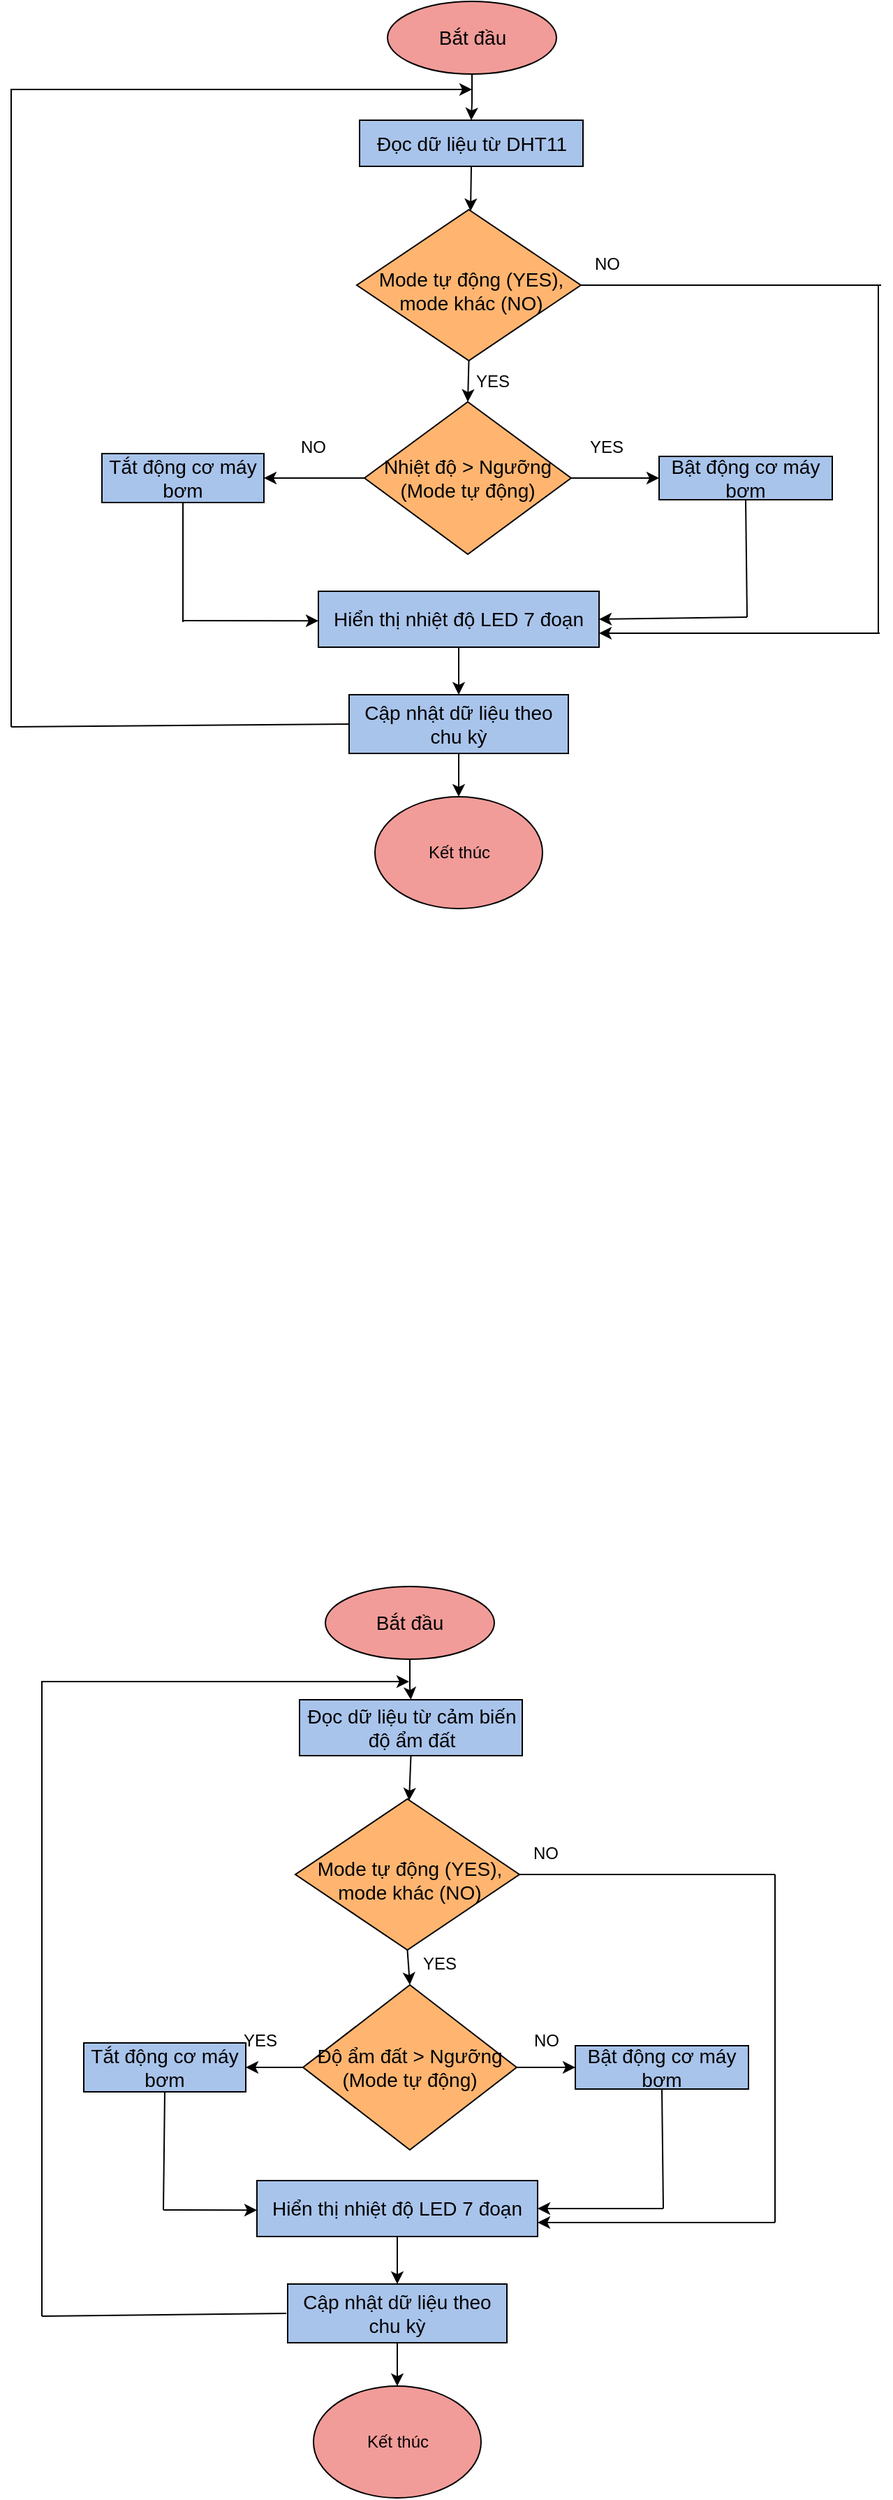 <mxfile version="27.1.4">
  <diagram name="Trang-1" id="5U8Jg2AZ-8OrHcoRhYao">
    <mxGraphModel dx="2395" dy="1775" grid="0" gridSize="10" guides="1" tooltips="0" connect="1" arrows="1" fold="1" page="0" pageScale="1" pageWidth="827" pageHeight="1169" background="#ffffff" math="0" shadow="0">
      <root>
        <mxCell id="0" />
        <mxCell id="1" parent="0" />
        <mxCell id="SmW59yRWnVzDFHSHtZQX-1" style="edgeStyle=orthogonalEdgeStyle;rounded=0;orthogonalLoop=1;jettySize=auto;html=1;entryX=0.5;entryY=0;entryDx=0;entryDy=0;" parent="1" source="SmW59yRWnVzDFHSHtZQX-2" target="SmW59yRWnVzDFHSHtZQX-4" edge="1">
          <mxGeometry relative="1" as="geometry" />
        </mxCell>
        <mxCell id="SmW59yRWnVzDFHSHtZQX-2" value="&lt;font style=&quot;font-size: 14px;&quot;&gt;Bắt đầu&lt;/font&gt;" style="ellipse;whiteSpace=wrap;html=1;fillColor=#F19C99;" parent="1" vertex="1">
          <mxGeometry x="14.5" y="-442" width="121" height="52" as="geometry" />
        </mxCell>
        <mxCell id="SmW59yRWnVzDFHSHtZQX-4" value="&lt;font style=&quot;font-size: 14px;&quot;&gt;Đọc dữ liệu từ DHT11&lt;/font&gt;" style="rounded=0;whiteSpace=wrap;html=1;fillColor=#A9C4EB;" parent="1" vertex="1">
          <mxGeometry x="-5.5" y="-357" width="160" height="33" as="geometry" />
        </mxCell>
        <mxCell id="SmW59yRWnVzDFHSHtZQX-6" style="edgeStyle=orthogonalEdgeStyle;rounded=0;orthogonalLoop=1;jettySize=auto;html=1;entryX=0;entryY=0.5;entryDx=0;entryDy=0;" parent="1" source="SmW59yRWnVzDFHSHtZQX-8" target="SmW59yRWnVzDFHSHtZQX-10" edge="1">
          <mxGeometry relative="1" as="geometry" />
        </mxCell>
        <mxCell id="SmW59yRWnVzDFHSHtZQX-7" style="edgeStyle=orthogonalEdgeStyle;rounded=0;orthogonalLoop=1;jettySize=auto;html=1;entryX=1;entryY=0.5;entryDx=0;entryDy=0;" parent="1" source="SmW59yRWnVzDFHSHtZQX-8" target="SmW59yRWnVzDFHSHtZQX-9" edge="1">
          <mxGeometry relative="1" as="geometry" />
        </mxCell>
        <mxCell id="SmW59yRWnVzDFHSHtZQX-8" value="&lt;font style=&quot;font-size: 14px;&quot;&gt;Nhiệt độ &amp;gt; Ngưỡng&lt;br&gt;(Mode tự động)&lt;/font&gt;" style="rhombus;whiteSpace=wrap;html=1;fillColor=#FFB570;" parent="1" vertex="1">
          <mxGeometry x="-2" y="-155.5" width="148" height="109" as="geometry" />
        </mxCell>
        <mxCell id="SmW59yRWnVzDFHSHtZQX-9" value="&lt;font style=&quot;font-size: 14px;&quot;&gt;Tắt động cơ máy bơm&lt;/font&gt;" style="rounded=0;whiteSpace=wrap;html=1;fillColor=#A9C4EB;" parent="1" vertex="1">
          <mxGeometry x="-190" y="-118.5" width="116" height="35" as="geometry" />
        </mxCell>
        <mxCell id="SmW59yRWnVzDFHSHtZQX-10" value="&lt;font style=&quot;font-size: 14px;&quot;&gt;Bật động cơ máy bơm&lt;/font&gt;" style="rounded=0;whiteSpace=wrap;html=1;fillColor=#A9C4EB;" parent="1" vertex="1">
          <mxGeometry x="209" y="-116.5" width="124" height="31" as="geometry" />
        </mxCell>
        <mxCell id="SmW59yRWnVzDFHSHtZQX-11" style="edgeStyle=orthogonalEdgeStyle;rounded=0;orthogonalLoop=1;jettySize=auto;html=1;entryX=0.5;entryY=0;entryDx=0;entryDy=0;" parent="1" source="SmW59yRWnVzDFHSHtZQX-12" edge="1" target="SmW59yRWnVzDFHSHtZQX-14">
          <mxGeometry relative="1" as="geometry">
            <mxPoint x="72" y="96" as="targetPoint" />
          </mxGeometry>
        </mxCell>
        <mxCell id="SmW59yRWnVzDFHSHtZQX-12" value="&lt;font style=&quot;font-size: 14px;&quot;&gt;Hiển thị nhiệt độ LED 7 đoạn&lt;/font&gt;" style="rounded=0;whiteSpace=wrap;html=1;fillColor=#A9C4EB;" parent="1" vertex="1">
          <mxGeometry x="-35" y="-20" width="201" height="40" as="geometry" />
        </mxCell>
        <mxCell id="x3iOhuk6HvWxXrTdf-zR-2" style="edgeStyle=orthogonalEdgeStyle;rounded=0;orthogonalLoop=1;jettySize=auto;html=1;entryX=0.5;entryY=0;entryDx=0;entryDy=0;" parent="1" source="SmW59yRWnVzDFHSHtZQX-14" target="x3iOhuk6HvWxXrTdf-zR-1" edge="1">
          <mxGeometry relative="1" as="geometry" />
        </mxCell>
        <mxCell id="SmW59yRWnVzDFHSHtZQX-14" value="&lt;font style=&quot;font-size: 14px;&quot;&gt;Cập nhật dữ liệu theo chu kỳ&lt;/font&gt;" style="rounded=0;whiteSpace=wrap;html=1;fillColor=#A9C4EB;" parent="1" vertex="1">
          <mxGeometry x="-13" y="54" width="157" height="42" as="geometry" />
        </mxCell>
        <mxCell id="SmW59yRWnVzDFHSHtZQX-16" value="YES" style="text;html=1;align=center;verticalAlign=middle;resizable=0;points=[];autosize=1;strokeColor=none;fillColor=none;" parent="1" vertex="1">
          <mxGeometry x="146" y="-138" width="50" height="30" as="geometry" />
        </mxCell>
        <mxCell id="SmW59yRWnVzDFHSHtZQX-17" value="NO" style="text;html=1;align=center;verticalAlign=middle;resizable=0;points=[];autosize=1;strokeColor=none;fillColor=none;" parent="1" vertex="1">
          <mxGeometry x="-59" y="-138" width="40" height="30" as="geometry" />
        </mxCell>
        <mxCell id="SmW59yRWnVzDFHSHtZQX-22" value="" style="endArrow=classic;html=1;rounded=0;" parent="1" edge="1">
          <mxGeometry width="50" height="50" relative="1" as="geometry">
            <mxPoint x="-255" y="77" as="sourcePoint" />
            <mxPoint x="75" y="-379" as="targetPoint" />
            <Array as="points">
              <mxPoint x="-255" y="-379" />
            </Array>
          </mxGeometry>
        </mxCell>
        <mxCell id="x3iOhuk6HvWxXrTdf-zR-1" value="Kết thúc" style="ellipse;whiteSpace=wrap;html=1;fillColor=#F19C99;" parent="1" vertex="1">
          <mxGeometry x="5.5" y="127" width="120" height="80" as="geometry" />
        </mxCell>
        <mxCell id="mjmY6bEHetST5MJZecUE-1" value="" style="endArrow=none;html=1;rounded=0;entryX=0.5;entryY=1;entryDx=0;entryDy=0;" parent="1" target="SmW59yRWnVzDFHSHtZQX-9" edge="1">
          <mxGeometry width="50" height="50" relative="1" as="geometry">
            <mxPoint x="-132" y="2" as="sourcePoint" />
            <mxPoint x="-124" y="-28" as="targetPoint" />
          </mxGeometry>
        </mxCell>
        <mxCell id="mjmY6bEHetST5MJZecUE-2" value="" style="endArrow=none;html=1;rounded=0;entryX=0.5;entryY=1;entryDx=0;entryDy=0;" parent="1" edge="1" target="SmW59yRWnVzDFHSHtZQX-10">
          <mxGeometry width="50" height="50" relative="1" as="geometry">
            <mxPoint x="272" y="-1.5" as="sourcePoint" />
            <mxPoint x="278" y="-60" as="targetPoint" />
          </mxGeometry>
        </mxCell>
        <mxCell id="mjmY6bEHetST5MJZecUE-3" value="" style="endArrow=classic;html=1;rounded=0;entryX=0;entryY=0.529;entryDx=0;entryDy=0;entryPerimeter=0;" parent="1" target="SmW59yRWnVzDFHSHtZQX-12" edge="1">
          <mxGeometry width="50" height="50" relative="1" as="geometry">
            <mxPoint x="-132" y="1" as="sourcePoint" />
            <mxPoint x="-34" y="4.5" as="targetPoint" />
          </mxGeometry>
        </mxCell>
        <mxCell id="mjmY6bEHetST5MJZecUE-4" value="" style="endArrow=classic;html=1;rounded=0;entryX=1;entryY=0.5;entryDx=0;entryDy=0;" parent="1" target="SmW59yRWnVzDFHSHtZQX-12" edge="1">
          <mxGeometry width="50" height="50" relative="1" as="geometry">
            <mxPoint x="272" y="-1.5" as="sourcePoint" />
            <mxPoint x="203" y="-0.5" as="targetPoint" />
          </mxGeometry>
        </mxCell>
        <mxCell id="mjmY6bEHetST5MJZecUE-8" value="" style="endArrow=none;html=1;rounded=0;entryX=1;entryY=0.5;entryDx=0;entryDy=0;" parent="1" edge="1">
          <mxGeometry width="50" height="50" relative="1" as="geometry">
            <mxPoint x="368" y="-239" as="sourcePoint" />
            <mxPoint x="153" y="-239" as="targetPoint" />
          </mxGeometry>
        </mxCell>
        <mxCell id="mjmY6bEHetST5MJZecUE-10" value="" style="endArrow=classic;html=1;rounded=0;" parent="1" edge="1">
          <mxGeometry width="50" height="50" relative="1" as="geometry">
            <mxPoint x="367" y="10" as="sourcePoint" />
            <mxPoint x="166" y="10" as="targetPoint" />
          </mxGeometry>
        </mxCell>
        <mxCell id="mjmY6bEHetST5MJZecUE-16" value="" style="endArrow=none;html=1;rounded=0;" parent="1" edge="1">
          <mxGeometry width="50" height="50" relative="1" as="geometry">
            <mxPoint x="366" y="10" as="sourcePoint" />
            <mxPoint x="366" y="-239" as="targetPoint" />
          </mxGeometry>
        </mxCell>
        <mxCell id="mjmY6bEHetST5MJZecUE-18" value="" style="endArrow=none;html=1;rounded=0;exitX=0;exitY=0.5;exitDx=0;exitDy=0;" parent="1" source="SmW59yRWnVzDFHSHtZQX-14" edge="1">
          <mxGeometry width="50" height="50" relative="1" as="geometry">
            <mxPoint x="408" y="-155" as="sourcePoint" />
            <mxPoint x="-255" y="77" as="targetPoint" />
          </mxGeometry>
        </mxCell>
        <mxCell id="mjmY6bEHetST5MJZecUE-19" value="" style="endArrow=classic;html=1;rounded=0;exitX=0.5;exitY=1;exitDx=0;exitDy=0;" parent="1" source="SmW59yRWnVzDFHSHtZQX-4" edge="1">
          <mxGeometry width="50" height="50" relative="1" as="geometry">
            <mxPoint x="292" y="-117" as="sourcePoint" />
            <mxPoint x="74" y="-292" as="targetPoint" />
          </mxGeometry>
        </mxCell>
        <mxCell id="mjmY6bEHetST5MJZecUE-20" value="" style="endArrow=classic;html=1;rounded=0;entryX=0.5;entryY=0;entryDx=0;entryDy=0;exitX=0.5;exitY=1;exitDx=0;exitDy=0;" parent="1" source="mjmY6bEHetST5MJZecUE-24" target="SmW59yRWnVzDFHSHtZQX-8" edge="1">
          <mxGeometry width="50" height="50" relative="1" as="geometry">
            <mxPoint x="73" y="-199" as="sourcePoint" />
            <mxPoint x="341" y="-186" as="targetPoint" />
          </mxGeometry>
        </mxCell>
        <mxCell id="mjmY6bEHetST5MJZecUE-24" value="" style="rhombus;whiteSpace=wrap;html=1;fillColor=#FFB570;" parent="1" vertex="1">
          <mxGeometry x="-7.5" y="-293" width="160.5" height="108" as="geometry" />
        </mxCell>
        <mxCell id="mjmY6bEHetST5MJZecUE-25" value="YES" style="text;html=1;align=center;verticalAlign=middle;whiteSpace=wrap;rounded=0;" parent="1" vertex="1">
          <mxGeometry x="60" y="-185.5" width="60" height="30" as="geometry" />
        </mxCell>
        <mxCell id="mjmY6bEHetST5MJZecUE-26" value="NO" style="text;html=1;align=center;verticalAlign=middle;whiteSpace=wrap;rounded=0;" parent="1" vertex="1">
          <mxGeometry x="142" y="-269" width="60" height="30" as="geometry" />
        </mxCell>
        <mxCell id="k3mYeo31LPq8Mva74CZH-2" value="&lt;br style=&quot;font-size: 14px;&quot;&gt;&lt;span style=&quot;font-size: 14px;&quot;&gt;Mode tự động (YES),&lt;/span&gt;&lt;br style=&quot;font-size: 14px;&quot;&gt;&lt;span style=&quot;font-size: 14px;&quot;&gt;mode khác (NO)&lt;/span&gt;" style="text;html=1;align=center;verticalAlign=middle;whiteSpace=wrap;rounded=0;" vertex="1" parent="1">
          <mxGeometry x="-8" y="-264" width="165" height="43" as="geometry" />
        </mxCell>
        <mxCell id="k3mYeo31LPq8Mva74CZH-3" style="edgeStyle=orthogonalEdgeStyle;rounded=0;orthogonalLoop=1;jettySize=auto;html=1;entryX=0.5;entryY=0;entryDx=0;entryDy=0;" edge="1" parent="1" source="k3mYeo31LPq8Mva74CZH-4" target="k3mYeo31LPq8Mva74CZH-5">
          <mxGeometry relative="1" as="geometry" />
        </mxCell>
        <mxCell id="k3mYeo31LPq8Mva74CZH-4" value="&lt;font style=&quot;font-size: 14px;&quot;&gt;Bắt đầu&lt;/font&gt;" style="ellipse;whiteSpace=wrap;html=1;fillColor=#F19C99;" vertex="1" parent="1">
          <mxGeometry x="-30" y="692" width="121" height="52" as="geometry" />
        </mxCell>
        <mxCell id="k3mYeo31LPq8Mva74CZH-5" value="&lt;font style=&quot;font-size: 14px;&quot;&gt;Đọc dữ liệu từ cảm biến độ ẩm đất&lt;/font&gt;" style="rounded=0;whiteSpace=wrap;html=1;fillColor=#A9C4EB;" vertex="1" parent="1">
          <mxGeometry x="-48.5" y="773" width="159.5" height="40" as="geometry" />
        </mxCell>
        <mxCell id="k3mYeo31LPq8Mva74CZH-6" style="edgeStyle=orthogonalEdgeStyle;rounded=0;orthogonalLoop=1;jettySize=auto;html=1;entryX=0;entryY=0.5;entryDx=0;entryDy=0;" edge="1" parent="1" source="k3mYeo31LPq8Mva74CZH-8" target="k3mYeo31LPq8Mva74CZH-10">
          <mxGeometry relative="1" as="geometry" />
        </mxCell>
        <mxCell id="k3mYeo31LPq8Mva74CZH-7" style="edgeStyle=orthogonalEdgeStyle;rounded=0;orthogonalLoop=1;jettySize=auto;html=1;entryX=1;entryY=0.5;entryDx=0;entryDy=0;" edge="1" parent="1" source="k3mYeo31LPq8Mva74CZH-8" target="k3mYeo31LPq8Mva74CZH-9">
          <mxGeometry relative="1" as="geometry" />
        </mxCell>
        <mxCell id="k3mYeo31LPq8Mva74CZH-8" value="&lt;font style=&quot;font-size: 14px;&quot;&gt;Độ ẩm đất &amp;gt; Ngưỡng&lt;br&gt;(Mode tự động)&lt;/font&gt;" style="rhombus;whiteSpace=wrap;html=1;fillColor=#FFB570;" vertex="1" parent="1">
          <mxGeometry x="-46" y="977" width="153" height="118" as="geometry" />
        </mxCell>
        <mxCell id="k3mYeo31LPq8Mva74CZH-9" value="&lt;font style=&quot;font-size: 14px;&quot;&gt;Tắt động cơ máy bơm&lt;/font&gt;" style="rounded=0;whiteSpace=wrap;html=1;fillColor=#A9C4EB;" vertex="1" parent="1">
          <mxGeometry x="-203" y="1018.5" width="116" height="35" as="geometry" />
        </mxCell>
        <mxCell id="k3mYeo31LPq8Mva74CZH-10" value="&lt;font style=&quot;font-size: 14px;&quot;&gt;Bật động cơ máy bơm&lt;/font&gt;" style="rounded=0;whiteSpace=wrap;html=1;fillColor=#A9C4EB;" vertex="1" parent="1">
          <mxGeometry x="149" y="1020.5" width="124" height="31" as="geometry" />
        </mxCell>
        <mxCell id="k3mYeo31LPq8Mva74CZH-11" style="edgeStyle=orthogonalEdgeStyle;rounded=0;orthogonalLoop=1;jettySize=auto;html=1;entryX=0.5;entryY=0;entryDx=0;entryDy=0;" edge="1" parent="1" source="k3mYeo31LPq8Mva74CZH-12" target="k3mYeo31LPq8Mva74CZH-14">
          <mxGeometry relative="1" as="geometry">
            <mxPoint x="28" y="1233" as="targetPoint" />
          </mxGeometry>
        </mxCell>
        <mxCell id="k3mYeo31LPq8Mva74CZH-12" value="&lt;font style=&quot;font-size: 14px;&quot;&gt;Hiển thị nhiệt độ LED 7 đoạn&lt;/font&gt;" style="rounded=0;whiteSpace=wrap;html=1;fillColor=#A9C4EB;" vertex="1" parent="1">
          <mxGeometry x="-79" y="1117" width="201" height="40" as="geometry" />
        </mxCell>
        <mxCell id="k3mYeo31LPq8Mva74CZH-13" style="edgeStyle=orthogonalEdgeStyle;rounded=0;orthogonalLoop=1;jettySize=auto;html=1;entryX=0.5;entryY=0;entryDx=0;entryDy=0;" edge="1" parent="1" source="k3mYeo31LPq8Mva74CZH-14" target="k3mYeo31LPq8Mva74CZH-18">
          <mxGeometry relative="1" as="geometry" />
        </mxCell>
        <mxCell id="k3mYeo31LPq8Mva74CZH-14" value="&lt;font style=&quot;font-size: 14px;&quot;&gt;Cập nhật dữ liệu theo chu kỳ&lt;/font&gt;" style="rounded=0;whiteSpace=wrap;html=1;fillColor=#A9C4EB;" vertex="1" parent="1">
          <mxGeometry x="-57" y="1191" width="157" height="42" as="geometry" />
        </mxCell>
        <mxCell id="k3mYeo31LPq8Mva74CZH-15" value="YES" style="text;html=1;align=center;verticalAlign=middle;resizable=0;points=[];autosize=1;strokeColor=none;fillColor=none;" vertex="1" parent="1">
          <mxGeometry x="-102" y="1002" width="50" height="30" as="geometry" />
        </mxCell>
        <mxCell id="k3mYeo31LPq8Mva74CZH-16" value="NO" style="text;html=1;align=center;verticalAlign=middle;resizable=0;points=[];autosize=1;strokeColor=none;fillColor=none;" vertex="1" parent="1">
          <mxGeometry x="108" y="1002" width="40" height="30" as="geometry" />
        </mxCell>
        <mxCell id="k3mYeo31LPq8Mva74CZH-17" value="" style="endArrow=classic;html=1;rounded=0;" edge="1" parent="1">
          <mxGeometry width="50" height="50" relative="1" as="geometry">
            <mxPoint x="-233" y="1214" as="sourcePoint" />
            <mxPoint x="30" y="760" as="targetPoint" />
            <Array as="points">
              <mxPoint x="-233" y="760" />
            </Array>
          </mxGeometry>
        </mxCell>
        <mxCell id="k3mYeo31LPq8Mva74CZH-18" value="Kết thúc" style="ellipse;whiteSpace=wrap;html=1;fillColor=#F19C99;" vertex="1" parent="1">
          <mxGeometry x="-38.5" y="1264" width="120" height="80" as="geometry" />
        </mxCell>
        <mxCell id="k3mYeo31LPq8Mva74CZH-19" value="" style="endArrow=none;html=1;rounded=0;entryX=0.5;entryY=1;entryDx=0;entryDy=0;" edge="1" parent="1" target="k3mYeo31LPq8Mva74CZH-9">
          <mxGeometry width="50" height="50" relative="1" as="geometry">
            <mxPoint x="-146" y="1138" as="sourcePoint" />
            <mxPoint x="-168" y="1109" as="targetPoint" />
          </mxGeometry>
        </mxCell>
        <mxCell id="k3mYeo31LPq8Mva74CZH-20" value="" style="endArrow=none;html=1;rounded=0;entryX=0.5;entryY=1;entryDx=0;entryDy=0;" edge="1" parent="1" target="k3mYeo31LPq8Mva74CZH-10">
          <mxGeometry width="50" height="50" relative="1" as="geometry">
            <mxPoint x="212" y="1137" as="sourcePoint" />
            <mxPoint x="234" y="1077" as="targetPoint" />
          </mxGeometry>
        </mxCell>
        <mxCell id="k3mYeo31LPq8Mva74CZH-21" value="" style="endArrow=classic;html=1;rounded=0;entryX=0;entryY=0.529;entryDx=0;entryDy=0;entryPerimeter=0;" edge="1" parent="1" target="k3mYeo31LPq8Mva74CZH-12">
          <mxGeometry width="50" height="50" relative="1" as="geometry">
            <mxPoint x="-146" y="1138" as="sourcePoint" />
            <mxPoint x="-78" y="1141.5" as="targetPoint" />
          </mxGeometry>
        </mxCell>
        <mxCell id="k3mYeo31LPq8Mva74CZH-22" value="" style="endArrow=classic;html=1;rounded=0;entryX=1;entryY=0.5;entryDx=0;entryDy=0;" edge="1" parent="1" target="k3mYeo31LPq8Mva74CZH-12">
          <mxGeometry width="50" height="50" relative="1" as="geometry">
            <mxPoint x="212" y="1137" as="sourcePoint" />
            <mxPoint x="159" y="1136.5" as="targetPoint" />
            <Array as="points">
              <mxPoint x="180" y="1137" />
            </Array>
          </mxGeometry>
        </mxCell>
        <mxCell id="k3mYeo31LPq8Mva74CZH-23" value="" style="endArrow=none;html=1;rounded=0;entryX=1;entryY=0.5;entryDx=0;entryDy=0;" edge="1" parent="1">
          <mxGeometry width="50" height="50" relative="1" as="geometry">
            <mxPoint x="292" y="898" as="sourcePoint" />
            <mxPoint x="109" y="898" as="targetPoint" />
          </mxGeometry>
        </mxCell>
        <mxCell id="k3mYeo31LPq8Mva74CZH-24" value="" style="endArrow=classic;html=1;rounded=0;" edge="1" parent="1">
          <mxGeometry width="50" height="50" relative="1" as="geometry">
            <mxPoint x="292" y="1147" as="sourcePoint" />
            <mxPoint x="122" y="1147" as="targetPoint" />
          </mxGeometry>
        </mxCell>
        <mxCell id="k3mYeo31LPq8Mva74CZH-25" value="" style="endArrow=none;html=1;rounded=0;" edge="1" parent="1">
          <mxGeometry width="50" height="50" relative="1" as="geometry">
            <mxPoint x="292" y="1147" as="sourcePoint" />
            <mxPoint x="292" y="898" as="targetPoint" />
          </mxGeometry>
        </mxCell>
        <mxCell id="k3mYeo31LPq8Mva74CZH-26" value="" style="endArrow=none;html=1;rounded=0;exitX=0;exitY=0.5;exitDx=0;exitDy=0;" edge="1" parent="1">
          <mxGeometry width="50" height="50" relative="1" as="geometry">
            <mxPoint x="-58" y="1212" as="sourcePoint" />
            <mxPoint x="-233" y="1214" as="targetPoint" />
          </mxGeometry>
        </mxCell>
        <mxCell id="k3mYeo31LPq8Mva74CZH-27" value="" style="endArrow=classic;html=1;rounded=0;exitX=0.5;exitY=1;exitDx=0;exitDy=0;" edge="1" parent="1" source="k3mYeo31LPq8Mva74CZH-5">
          <mxGeometry width="50" height="50" relative="1" as="geometry">
            <mxPoint x="248" y="1020" as="sourcePoint" />
            <mxPoint x="30" y="845" as="targetPoint" />
          </mxGeometry>
        </mxCell>
        <mxCell id="k3mYeo31LPq8Mva74CZH-28" value="" style="endArrow=classic;html=1;rounded=0;entryX=0.5;entryY=0;entryDx=0;entryDy=0;exitX=0.5;exitY=1;exitDx=0;exitDy=0;" edge="1" parent="1" source="k3mYeo31LPq8Mva74CZH-29" target="k3mYeo31LPq8Mva74CZH-8">
          <mxGeometry width="50" height="50" relative="1" as="geometry">
            <mxPoint x="29" y="938" as="sourcePoint" />
            <mxPoint x="297" y="951" as="targetPoint" />
          </mxGeometry>
        </mxCell>
        <mxCell id="k3mYeo31LPq8Mva74CZH-29" value="" style="rhombus;whiteSpace=wrap;html=1;fillColor=#FFB570;" vertex="1" parent="1">
          <mxGeometry x="-51.5" y="844" width="160.5" height="108" as="geometry" />
        </mxCell>
        <mxCell id="k3mYeo31LPq8Mva74CZH-30" value="YES" style="text;html=1;align=center;verticalAlign=middle;whiteSpace=wrap;rounded=0;" vertex="1" parent="1">
          <mxGeometry x="21.5" y="947" width="60" height="30" as="geometry" />
        </mxCell>
        <mxCell id="k3mYeo31LPq8Mva74CZH-31" value="NO" style="text;html=1;align=center;verticalAlign=middle;whiteSpace=wrap;rounded=0;" vertex="1" parent="1">
          <mxGeometry x="98" y="868" width="60" height="30" as="geometry" />
        </mxCell>
        <mxCell id="k3mYeo31LPq8Mva74CZH-32" value="&lt;br style=&quot;font-size: 14px;&quot;&gt;&lt;span style=&quot;font-size: 14px;&quot;&gt;Mode tự động (YES),&lt;/span&gt;&lt;br style=&quot;font-size: 14px;&quot;&gt;&lt;span style=&quot;font-size: 14px;&quot;&gt;mode khác (NO)&lt;/span&gt;" style="text;html=1;align=center;verticalAlign=middle;whiteSpace=wrap;rounded=0;" vertex="1" parent="1">
          <mxGeometry x="-52" y="873" width="165" height="43" as="geometry" />
        </mxCell>
      </root>
    </mxGraphModel>
  </diagram>
</mxfile>
